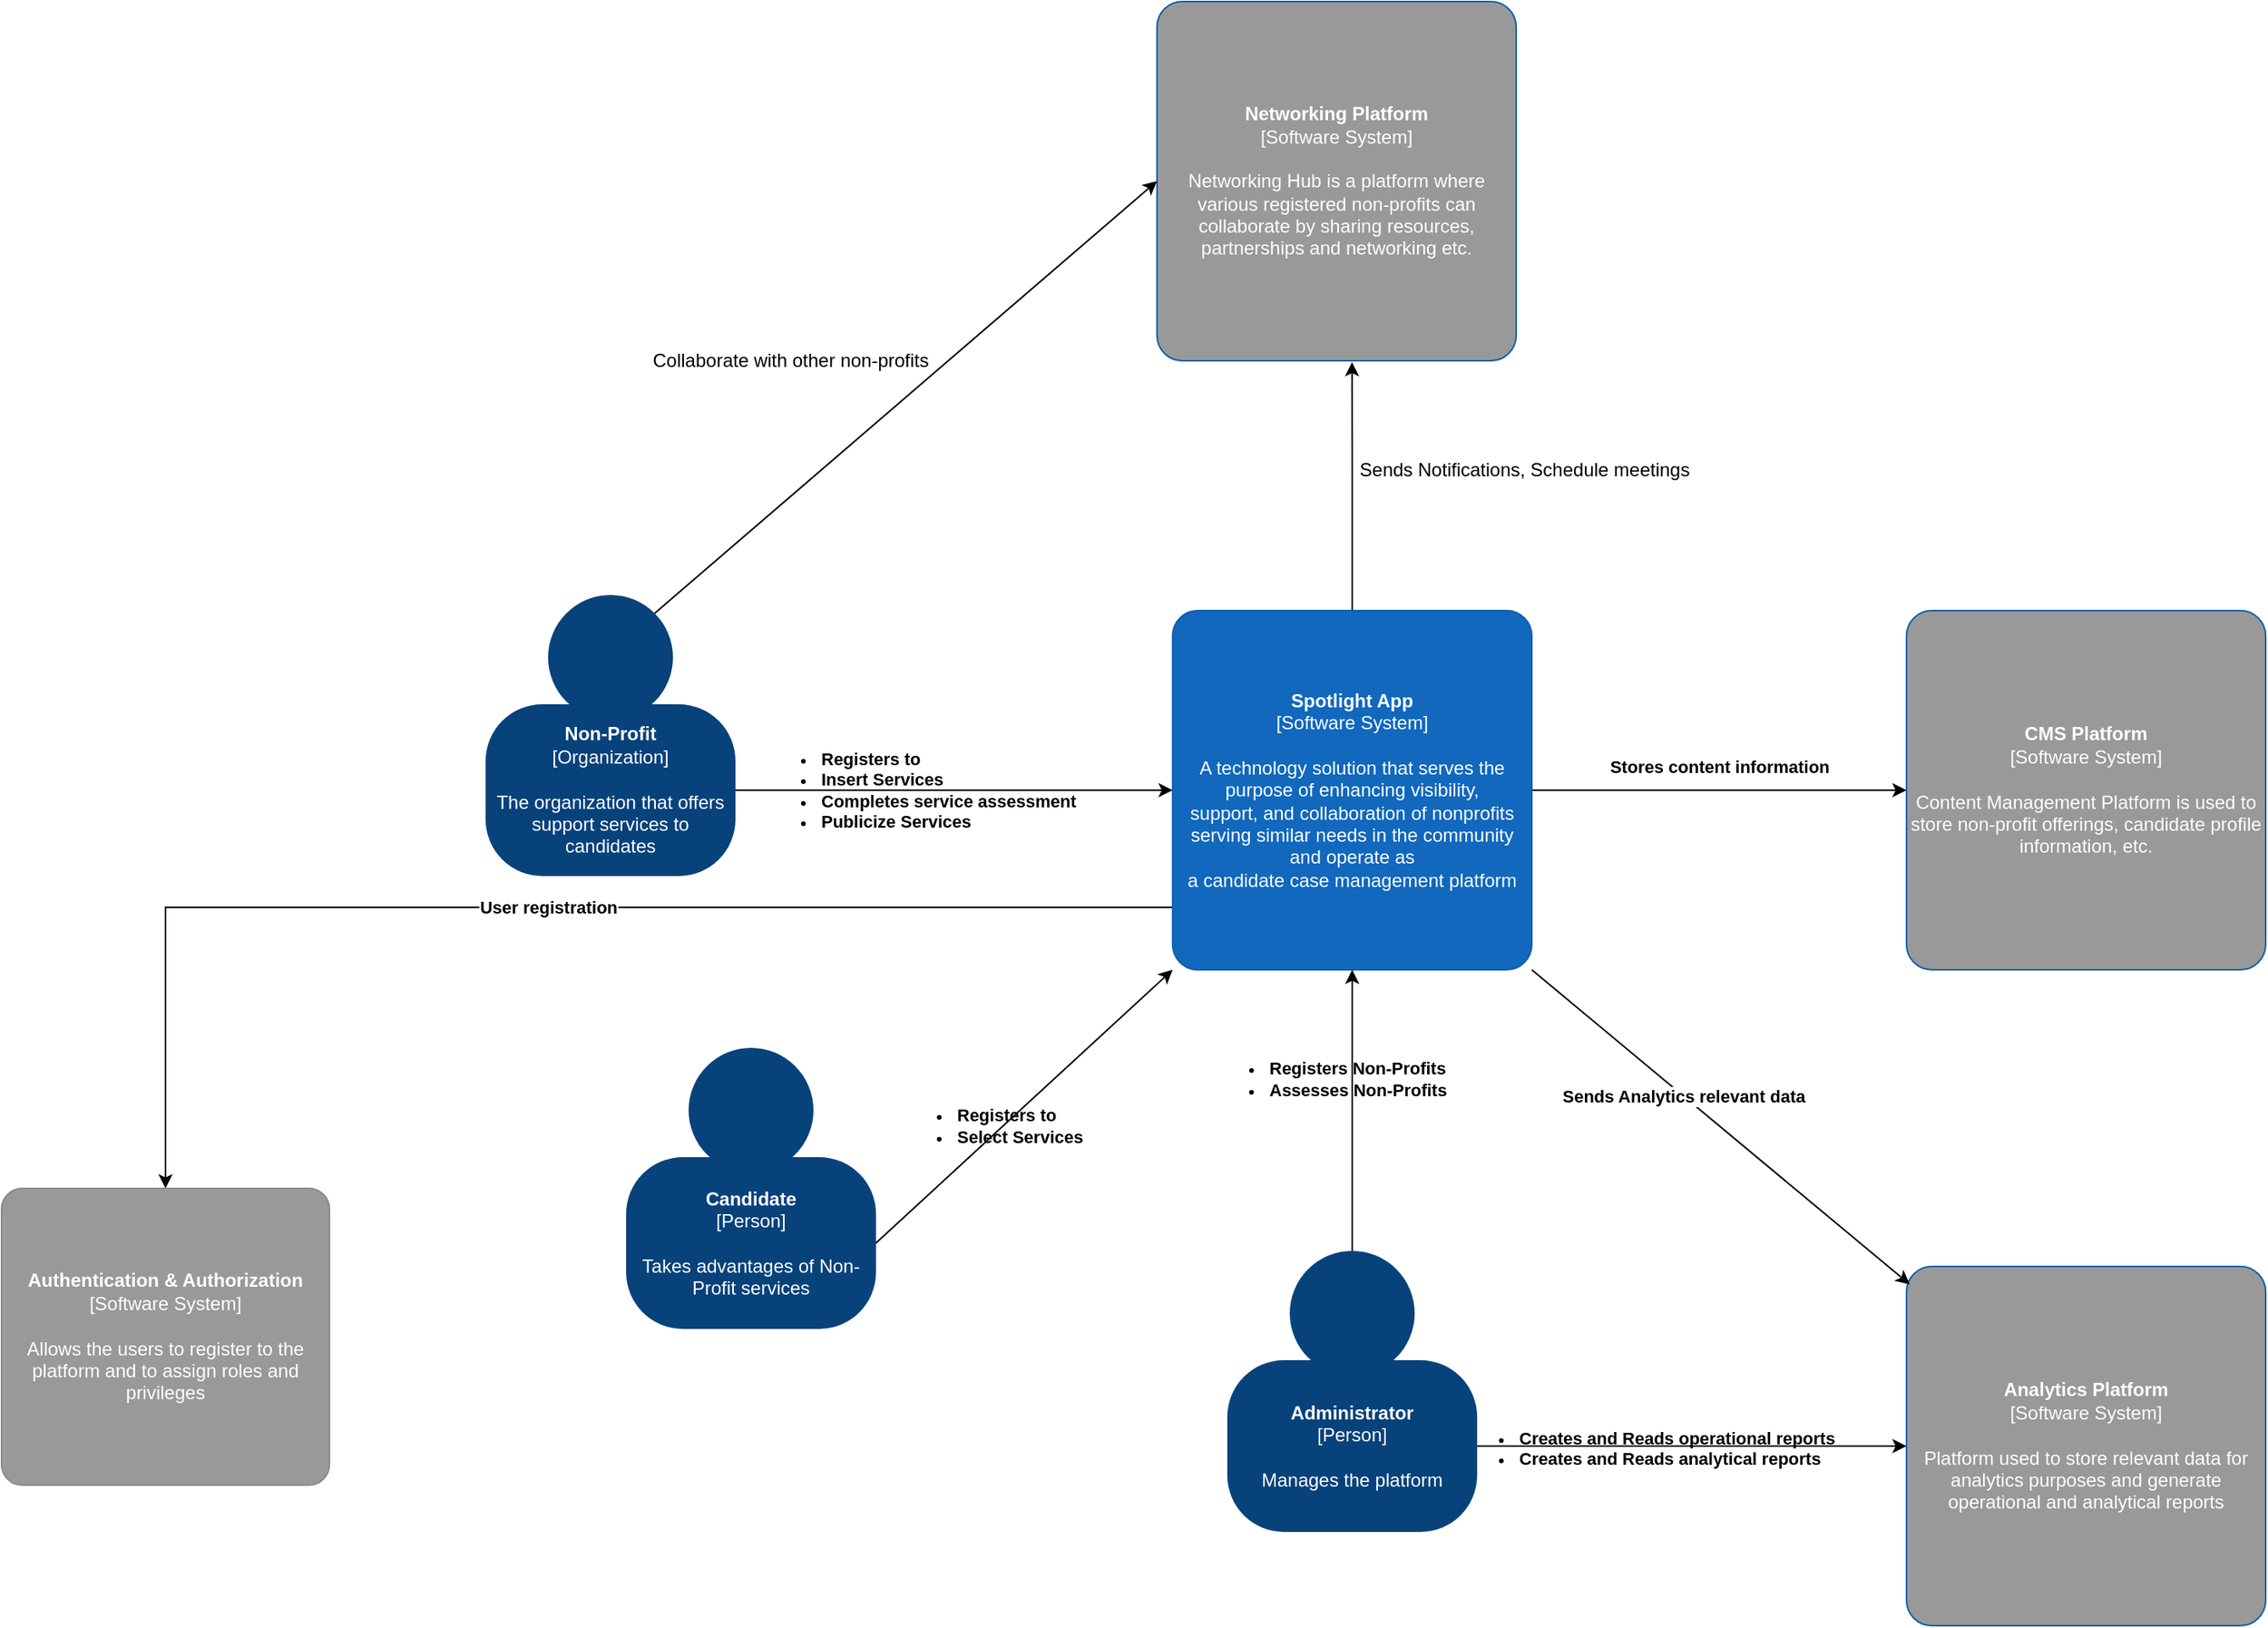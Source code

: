<mxfile version="18.0.7" type="device"><diagram id="Ld8KwZxTX4ORptZv5QiB" name="Page-1"><mxGraphModel dx="1426" dy="1952" grid="1" gridSize="10" guides="1" tooltips="1" connect="1" arrows="1" fold="1" page="1" pageScale="1" pageWidth="850" pageHeight="1100" math="0" shadow="0"><root><mxCell id="0"/><mxCell id="1" parent="0"/><mxCell id="-O27uHnSzxEbjtYaLbHE-1" value="" style="group;rounded=0;labelBackgroundColor=none;fillColor=none;fontColor=#ffffff;align=center;html=1;" parent="1" vertex="1" connectable="0"><mxGeometry x="450" y="150" width="160" height="180" as="geometry"/><C4Person as="c4"/></mxCell><object label="&lt;b&gt;Non-Profit&lt;/b&gt;&lt;div&gt;[Organization]&lt;/div&gt;&lt;div&gt;&lt;br&gt;&lt;/div&gt;&lt;div&gt;The organization that offers support services to candidates&lt;/div&gt;" placeholders="1" c4Name="name" c4Type="body" c4Description="Description" id="-O27uHnSzxEbjtYaLbHE-2"><mxCell style="rounded=1;whiteSpace=wrap;html=1;labelBackgroundColor=none;fillColor=#08427b;fontColor=#ffffff;align=center;arcSize=33;strokeColor=3c7fc0;" parent="-O27uHnSzxEbjtYaLbHE-1" vertex="1"><mxGeometry y="70" width="160" height="110" as="geometry"/><C4Person as="c4"/></mxCell></object><mxCell id="-O27uHnSzxEbjtYaLbHE-3" value="" style="ellipse;whiteSpace=wrap;html=1;aspect=fixed;rounded=0;labelBackgroundColor=none;fillColor=#08427b;fontSize=12;fontColor=#ffffff;align=center;strokeColor=3c7fc0;" parent="-O27uHnSzxEbjtYaLbHE-1" vertex="1"><mxGeometry x="40" width="80" height="80" as="geometry"/><C4Person as="c4"/></mxCell><mxCell id="-O27uHnSzxEbjtYaLbHE-4" value="" style="group;rounded=0;labelBackgroundColor=none;fillColor=none;fontColor=#ffffff;align=center;html=1;" parent="1" vertex="1" connectable="0"><mxGeometry x="540" y="440" width="160" height="180" as="geometry"/><C4Person as="c4"/></mxCell><object label="&lt;b&gt;Candidate&lt;/b&gt;&lt;div&gt;[Person]&lt;/div&gt;&lt;div&gt;&lt;br&gt;&lt;/div&gt;&lt;div&gt;Takes advantages of Non-Profit services&lt;/div&gt;" placeholders="1" c4Name="name" c4Type="body" c4Description="Description" id="-O27uHnSzxEbjtYaLbHE-5"><mxCell style="rounded=1;whiteSpace=wrap;html=1;labelBackgroundColor=none;fillColor=#08427b;fontColor=#ffffff;align=center;arcSize=33;strokeColor=3c7fc0;" parent="-O27uHnSzxEbjtYaLbHE-4" vertex="1"><mxGeometry y="70" width="160" height="110" as="geometry"/><C4Person as="c4"/></mxCell></object><mxCell id="-O27uHnSzxEbjtYaLbHE-6" value="" style="ellipse;whiteSpace=wrap;html=1;aspect=fixed;rounded=0;labelBackgroundColor=none;fillColor=#08427b;fontSize=12;fontColor=#ffffff;align=center;strokeColor=3c7fc0;" parent="-O27uHnSzxEbjtYaLbHE-4" vertex="1"><mxGeometry x="40" width="80" height="80" as="geometry"/><C4Person as="c4"/></mxCell><mxCell id="-O27uHnSzxEbjtYaLbHE-7" value="" style="group;rounded=0;labelBackgroundColor=none;fillColor=none;fontColor=#ffffff;align=center;html=1;" parent="1" vertex="1" connectable="0"><mxGeometry x="925" y="570" width="160" height="180" as="geometry"/><C4Person as="c4"/></mxCell><object label="&lt;b&gt;Administrator&lt;/b&gt;&lt;div&gt;[Person]&lt;/div&gt;&lt;div&gt;&lt;br&gt;&lt;/div&gt;&lt;div&gt;Manages the platform&lt;/div&gt;" placeholders="1" c4Name="name" c4Type="body" c4Description="Description" id="-O27uHnSzxEbjtYaLbHE-8"><mxCell style="rounded=1;whiteSpace=wrap;html=1;labelBackgroundColor=none;fillColor=#08427b;fontColor=#ffffff;align=center;arcSize=33;strokeColor=3c7fc0;" parent="-O27uHnSzxEbjtYaLbHE-7" vertex="1"><mxGeometry y="70" width="160" height="110" as="geometry"/><C4Person as="c4"/></mxCell></object><mxCell id="-O27uHnSzxEbjtYaLbHE-9" value="" style="ellipse;whiteSpace=wrap;html=1;aspect=fixed;rounded=0;labelBackgroundColor=none;fillColor=#08427b;fontSize=12;fontColor=#ffffff;align=center;strokeColor=3c7fc0;" parent="-O27uHnSzxEbjtYaLbHE-7" vertex="1"><mxGeometry x="40" width="80" height="80" as="geometry"/><C4Person as="c4"/></mxCell><mxCell id="gxZ3DWcQ_LUuyQbRPT7m-19" style="edgeStyle=orthogonalEdgeStyle;rounded=0;orthogonalLoop=1;jettySize=auto;html=1;exitX=0;exitY=0.75;exitDx=0;exitDy=0;" parent="1" source="-O27uHnSzxEbjtYaLbHE-10" target="gxZ3DWcQ_LUuyQbRPT7m-18" edge="1"><mxGeometry relative="1" as="geometry"><Array as="points"><mxPoint x="890" y="350"/><mxPoint x="245" y="350"/></Array></mxGeometry></mxCell><mxCell id="gxZ3DWcQ_LUuyQbRPT7m-20" value="User registration" style="edgeLabel;html=1;align=center;verticalAlign=middle;resizable=0;points=[];fontStyle=1" parent="gxZ3DWcQ_LUuyQbRPT7m-19" vertex="1" connectable="0"><mxGeometry x="-0.008" relative="1" as="geometry"><mxPoint as="offset"/></mxGeometry></mxCell><mxCell id="iu0fllcvZ-EYdWnn5dyQ-3" value="&lt;b&gt;Stores content information&lt;/b&gt;" style="edgeStyle=orthogonalEdgeStyle;rounded=0;orthogonalLoop=1;jettySize=auto;html=1;exitX=1;exitY=0.5;exitDx=0;exitDy=0;" parent="1" source="-O27uHnSzxEbjtYaLbHE-10" target="iu0fllcvZ-EYdWnn5dyQ-1" edge="1"><mxGeometry y="15" relative="1" as="geometry"><mxPoint as="offset"/></mxGeometry></mxCell><mxCell id="3Iif3so4MobK_xR-htjg-2" style="edgeStyle=orthogonalEdgeStyle;rounded=0;orthogonalLoop=1;jettySize=auto;html=1;entryX=0.543;entryY=1.004;entryDx=0;entryDy=0;entryPerimeter=0;" edge="1" parent="1" source="-O27uHnSzxEbjtYaLbHE-10" target="3Iif3so4MobK_xR-htjg-1"><mxGeometry relative="1" as="geometry"/></mxCell><object label="&lt;b&gt;Spotlight App&lt;/b&gt;&lt;div&gt;[Software System]&lt;/div&gt;&lt;div&gt;&lt;br&gt;&lt;/div&gt;&lt;div&gt;&lt;div&gt;A technology solution that serves the purpose of enhancing visibility,&lt;/div&gt;&lt;div&gt;support, and collaboration of nonprofits serving similar needs in the community and operate as&lt;/div&gt;&lt;div&gt;a candidate case management platform&lt;/div&gt;&lt;/div&gt;" placeholders="1" c4Name="name" c4Type="SoftwareSystem" c4Description="Description" id="-O27uHnSzxEbjtYaLbHE-10"><mxCell style="rounded=1;whiteSpace=wrap;html=1;labelBackgroundColor=none;fillColor=#1168bd;fontColor=#ffffff;align=center;arcSize=7;strokeColor=#0f5eaa;" parent="1" vertex="1"><mxGeometry x="890" y="160" width="230" height="230" as="geometry"/><C4SoftwareSystem as="c4"/></mxCell></object><mxCell id="-O27uHnSzxEbjtYaLbHE-11" style="edgeStyle=orthogonalEdgeStyle;rounded=0;orthogonalLoop=1;jettySize=auto;html=1;" parent="1" source="-O27uHnSzxEbjtYaLbHE-2" target="-O27uHnSzxEbjtYaLbHE-10" edge="1"><mxGeometry relative="1" as="geometry"/></mxCell><mxCell id="-O27uHnSzxEbjtYaLbHE-12" value="&lt;ul&gt;&lt;li&gt;Registers to&lt;/li&gt;&lt;li&gt;Insert Services&lt;/li&gt;&lt;li&gt;Completes service assessment&lt;/li&gt;&lt;li&gt;Publicize Services&lt;/li&gt;&lt;/ul&gt;" style="edgeLabel;html=1;align=left;verticalAlign=middle;resizable=0;points=[];labelBackgroundColor=none;fontStyle=1" parent="-O27uHnSzxEbjtYaLbHE-11" vertex="1" connectable="0"><mxGeometry x="-0.223" relative="1" as="geometry"><mxPoint x="-96" as="offset"/></mxGeometry></mxCell><mxCell id="-O27uHnSzxEbjtYaLbHE-18" style="edgeStyle=orthogonalEdgeStyle;rounded=0;orthogonalLoop=1;jettySize=auto;html=1;entryX=0.5;entryY=1;entryDx=0;entryDy=0;fontColor=#000000;" parent="1" source="-O27uHnSzxEbjtYaLbHE-9" target="-O27uHnSzxEbjtYaLbHE-10" edge="1"><mxGeometry relative="1" as="geometry"/></mxCell><mxCell id="gxZ3DWcQ_LUuyQbRPT7m-1" value="&lt;ul&gt;&lt;li&gt;&lt;span&gt;Registers Non-Profits&lt;/span&gt;&lt;br&gt;&lt;/li&gt;&lt;li&gt;Assesses Non-Profits&lt;/li&gt;&lt;/ul&gt;" style="edgeLabel;html=1;align=left;verticalAlign=middle;resizable=0;points=[];labelBackgroundColor=none;fontStyle=1" parent="1" vertex="1" connectable="0"><mxGeometry x="910" y="460" as="geometry"/></mxCell><object label="&lt;b&gt;Analytics Platform&lt;/b&gt;&lt;div&gt;[Software System]&lt;/div&gt;&lt;div&gt;&lt;br&gt;&lt;/div&gt;&lt;div&gt;&lt;div&gt;Platform used to store relevant data for analytics purposes and generate operational and analytical reports&lt;/div&gt;&lt;/div&gt;" placeholders="1" c4Name="name" c4Type="SoftwareSystem" c4Description="Description" id="gxZ3DWcQ_LUuyQbRPT7m-2"><mxCell style="rounded=1;whiteSpace=wrap;html=1;labelBackgroundColor=none;fillColor=#999999;fontColor=#ffffff;align=center;arcSize=7;strokeColor=#0f5eaa;" parent="1" vertex="1"><mxGeometry x="1360" y="580" width="230" height="230" as="geometry"/><C4SoftwareSystem as="c4"/></mxCell></object><mxCell id="gxZ3DWcQ_LUuyQbRPT7m-6" value="" style="endArrow=classic;html=1;rounded=0;exitX=1;exitY=1;exitDx=0;exitDy=0;entryX=0.009;entryY=0.05;entryDx=0;entryDy=0;entryPerimeter=0;" parent="1" source="-O27uHnSzxEbjtYaLbHE-10" target="gxZ3DWcQ_LUuyQbRPT7m-2" edge="1"><mxGeometry width="50" height="50" relative="1" as="geometry"><mxPoint x="1180" y="430" as="sourcePoint"/><mxPoint x="1230" y="380" as="targetPoint"/></mxGeometry></mxCell><mxCell id="gxZ3DWcQ_LUuyQbRPT7m-7" value="Sends Analytics relevant data" style="edgeLabel;html=1;align=center;verticalAlign=middle;resizable=0;points=[];fontStyle=1" parent="gxZ3DWcQ_LUuyQbRPT7m-6" vertex="1" connectable="0"><mxGeometry x="-0.198" relative="1" as="geometry"><mxPoint as="offset"/></mxGeometry></mxCell><mxCell id="gxZ3DWcQ_LUuyQbRPT7m-8" style="edgeStyle=orthogonalEdgeStyle;rounded=0;orthogonalLoop=1;jettySize=auto;html=1;" parent="1" source="-O27uHnSzxEbjtYaLbHE-8" target="gxZ3DWcQ_LUuyQbRPT7m-2" edge="1"><mxGeometry relative="1" as="geometry"/></mxCell><mxCell id="gxZ3DWcQ_LUuyQbRPT7m-9" value="&lt;div&gt;&lt;br&gt;&lt;/div&gt;&lt;ul&gt;&lt;li&gt;Creates and Reads operational reports&lt;/li&gt;&lt;li&gt;Creates and Reads analytical reports&lt;/li&gt;&lt;/ul&gt;" style="edgeLabel;html=1;align=left;verticalAlign=middle;resizable=0;points=[];labelBackgroundColor=none;fontStyle=1" parent="1" vertex="1" connectable="0"><mxGeometry x="1070" y="690" as="geometry"/></mxCell><mxCell id="gxZ3DWcQ_LUuyQbRPT7m-16" value="" style="endArrow=classic;html=1;rounded=0;entryX=0;entryY=1;entryDx=0;entryDy=0;" parent="1" target="-O27uHnSzxEbjtYaLbHE-10" edge="1"><mxGeometry width="50" height="50" relative="1" as="geometry"><mxPoint x="700" y="565" as="sourcePoint"/><mxPoint x="770" y="400" as="targetPoint"/></mxGeometry></mxCell><mxCell id="gxZ3DWcQ_LUuyQbRPT7m-17" value="&lt;ul&gt;&lt;li&gt;Registers to&lt;/li&gt;&lt;li&gt;Select Services&lt;/li&gt;&lt;/ul&gt;" style="edgeLabel;html=1;align=left;verticalAlign=middle;resizable=0;points=[];labelBackgroundColor=none;fontStyle=1" parent="1" vertex="1" connectable="0"><mxGeometry x="710.005" y="490.001" as="geometry"/></mxCell><object label="&lt;b&gt;Authentication &amp;amp; Authorization&lt;/b&gt;&lt;div&gt;[Software System]&lt;/div&gt;&lt;div&gt;&lt;br&gt;&lt;/div&gt;&lt;div&gt;Allows the users to register to the platform and to assign roles and privileges&lt;/div&gt;" placeholders="1" c4Name="name" c4Type="SoftwareSystemDependency" c4Description="Description" id="gxZ3DWcQ_LUuyQbRPT7m-18"><mxCell style="rounded=1;whiteSpace=wrap;html=1;labelBackgroundColor=none;fillColor=#999999;fontColor=#ffffff;align=center;arcSize=7;strokeColor=#8a8a8a;" parent="1" vertex="1"><mxGeometry x="140" y="530" width="210" height="190" as="geometry"/><C4SoftwareSystemDependency as="c4"/></mxCell></object><object label="&lt;b&gt;CMS Platform&lt;/b&gt;&lt;div&gt;[Software System]&lt;/div&gt;&lt;div&gt;&lt;br&gt;&lt;/div&gt;&lt;div&gt;&lt;div&gt;Content Management Platform is used to store non-profit offerings, candidate profile information, etc.&lt;/div&gt;&lt;/div&gt;" placeholders="1" c4Name="name" c4Type="SoftwareSystem" c4Description="Description" id="iu0fllcvZ-EYdWnn5dyQ-1"><mxCell style="rounded=1;whiteSpace=wrap;html=1;labelBackgroundColor=none;fillColor=#999999;fontColor=#ffffff;align=center;arcSize=7;strokeColor=#0f5eaa;" parent="1" vertex="1"><mxGeometry x="1360" y="160" width="230" height="230" as="geometry"/><C4SoftwareSystem as="c4"/></mxCell></object><object label="&lt;span style=&quot;background-color: initial;&quot;&gt;&lt;b&gt;Networking Platform&lt;br&gt;&lt;/b&gt;[Software System]&lt;/span&gt;&lt;br&gt;&lt;div&gt;&lt;br&gt;&lt;/div&gt;&lt;div&gt;&lt;div&gt;Networking Hub is a platform where various registered non-profits can collaborate by sharing resources, partnerships and networking etc.&lt;/div&gt;&lt;/div&gt;" placeholders="1" c4Name="name" c4Type="SoftwareSystem" c4Description="Description" id="3Iif3so4MobK_xR-htjg-1"><mxCell style="rounded=1;whiteSpace=wrap;html=1;labelBackgroundColor=none;fillColor=#999999;fontColor=#ffffff;align=center;arcSize=7;strokeColor=#0f5eaa;" vertex="1" parent="1"><mxGeometry x="880" y="-230" width="230" height="230" as="geometry"/><C4SoftwareSystem as="c4"/></mxCell></object><mxCell id="3Iif3so4MobK_xR-htjg-3" value="Sends Notifications, Schedule meetings" style="text;html=1;align=center;verticalAlign=middle;resizable=0;points=[];autosize=1;strokeColor=none;fillColor=none;" vertex="1" parent="1"><mxGeometry x="1000" y="60" width="230" height="20" as="geometry"/></mxCell><mxCell id="3Iif3so4MobK_xR-htjg-4" style="rounded=0;orthogonalLoop=1;jettySize=auto;html=1;exitX=1;exitY=0;exitDx=0;exitDy=0;entryX=0;entryY=0.5;entryDx=0;entryDy=0;" edge="1" parent="1" source="-O27uHnSzxEbjtYaLbHE-3" target="3Iif3so4MobK_xR-htjg-1"><mxGeometry relative="1" as="geometry"/></mxCell><mxCell id="3Iif3so4MobK_xR-htjg-5" value="Collaborate with other non-profits" style="text;html=1;align=center;verticalAlign=middle;resizable=0;points=[];autosize=1;strokeColor=none;fillColor=none;" vertex="1" parent="1"><mxGeometry x="550" y="-10" width="190" height="20" as="geometry"/></mxCell></root></mxGraphModel></diagram></mxfile>